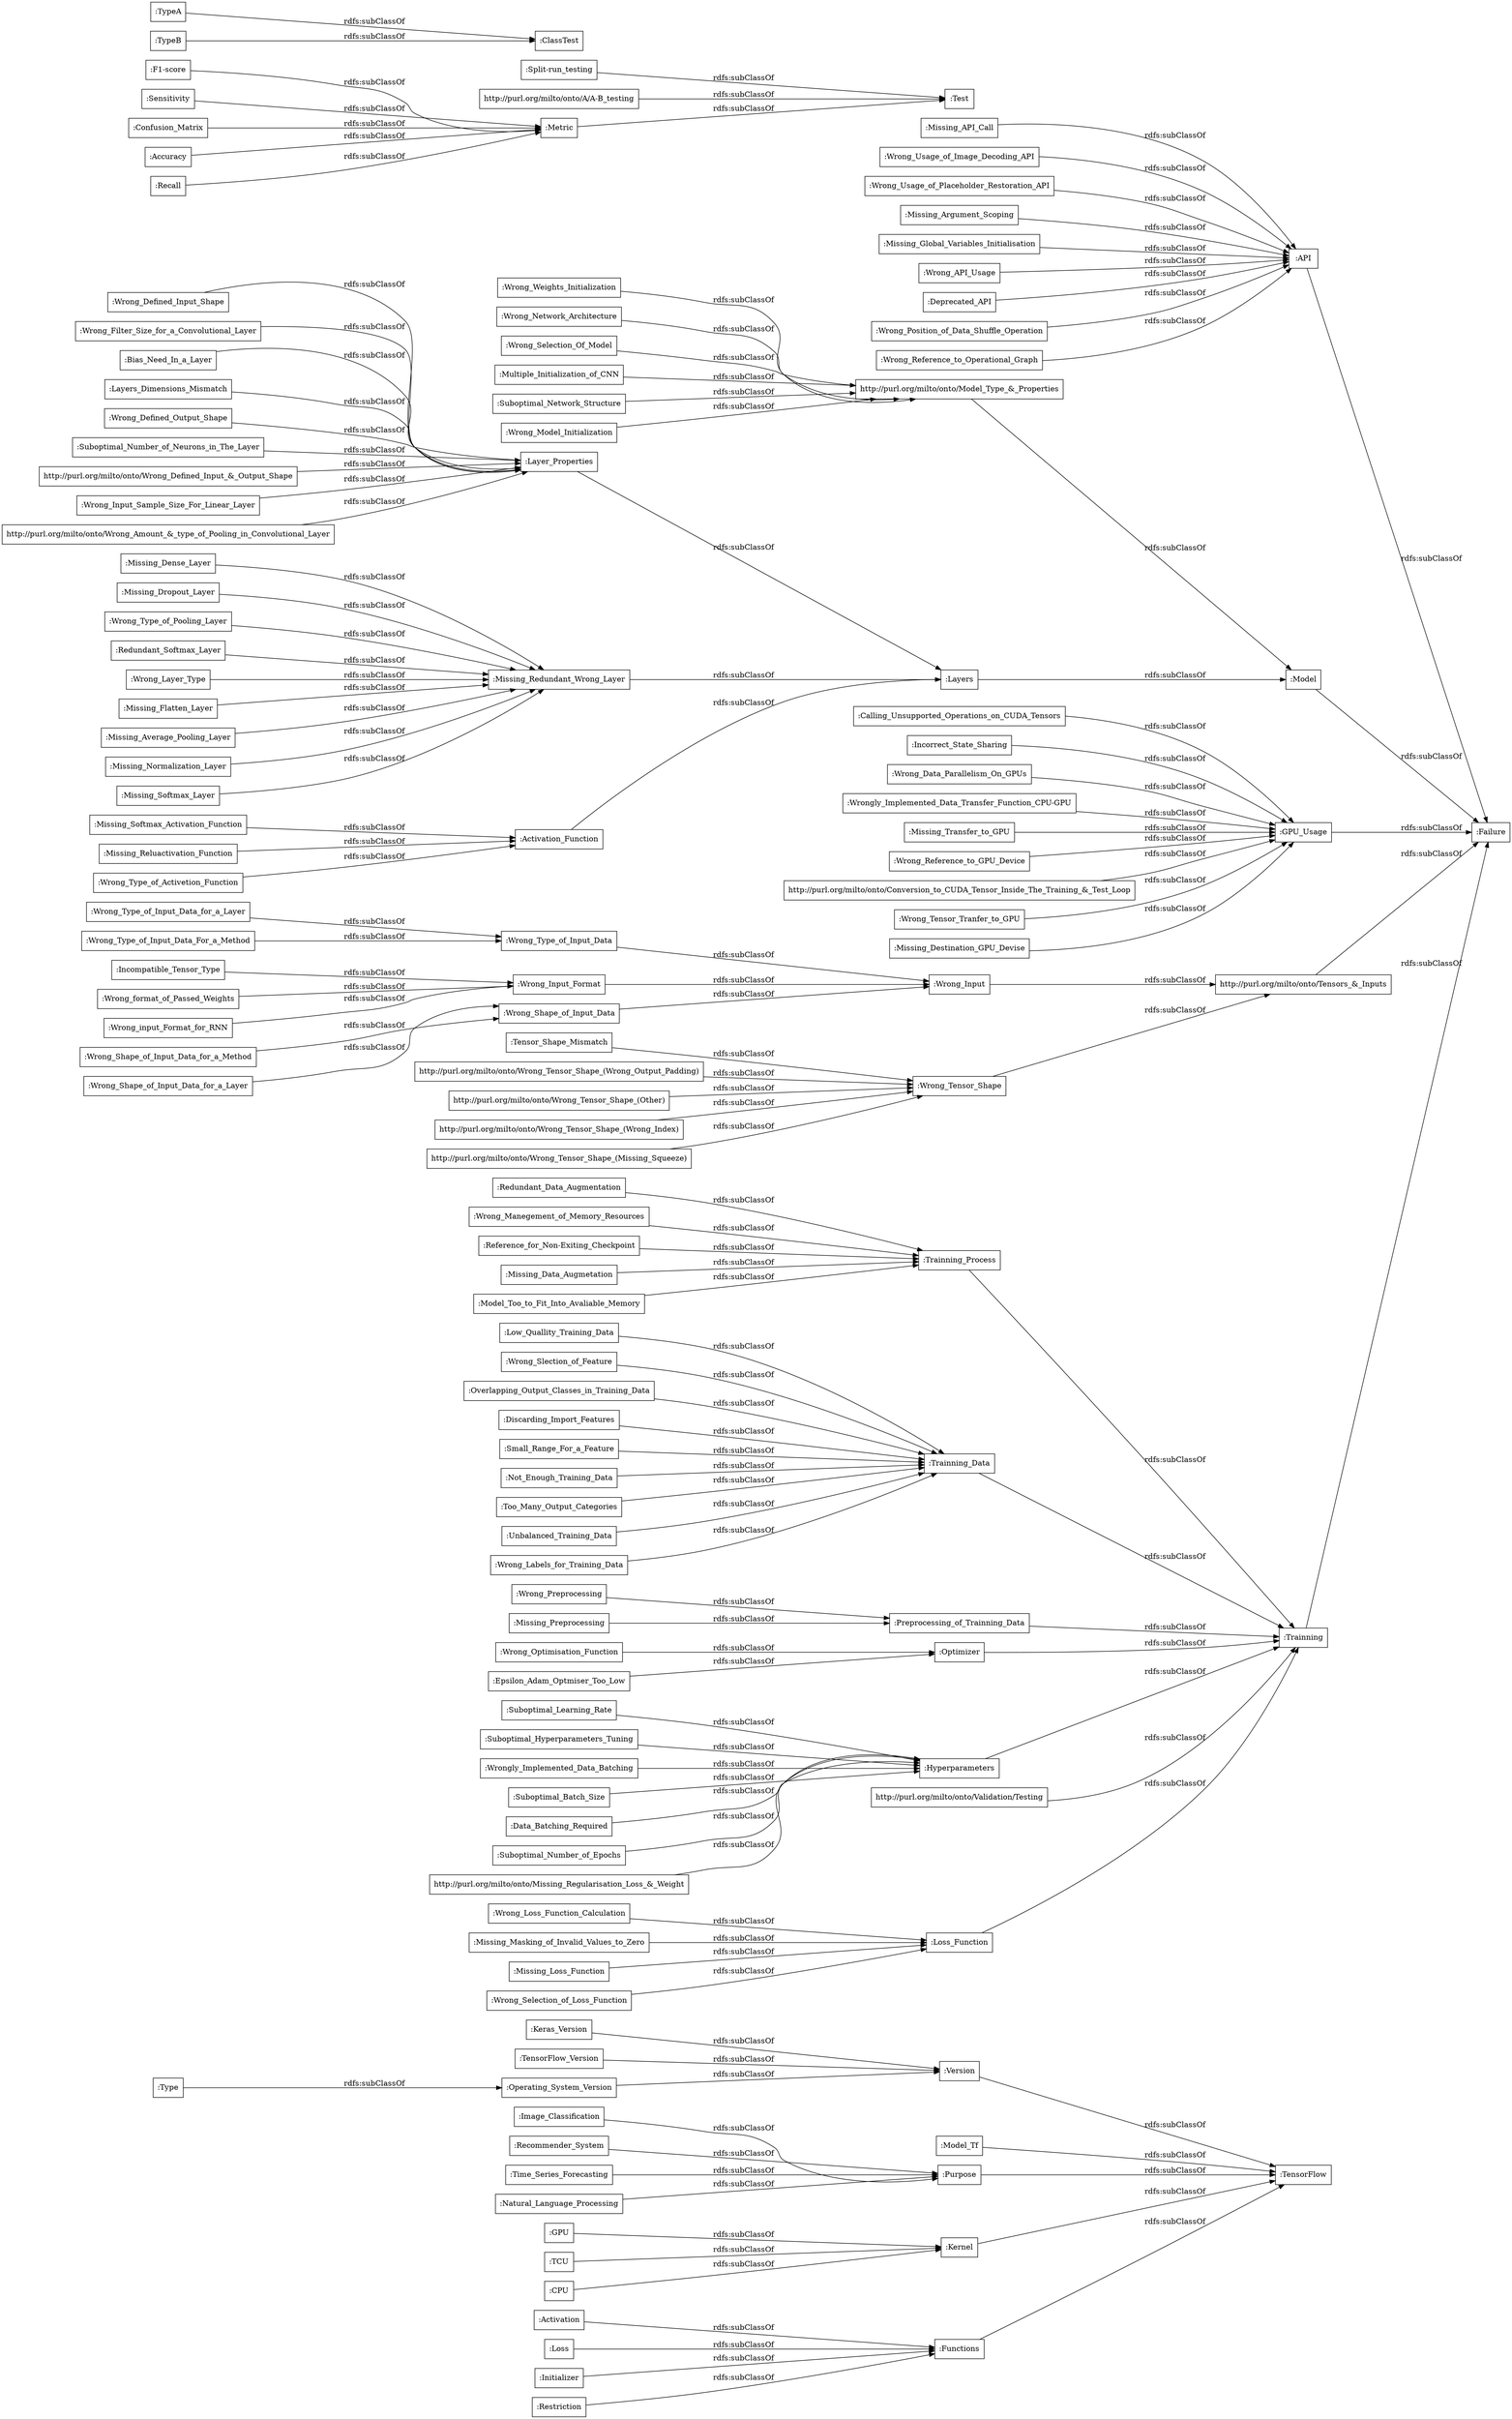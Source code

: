 digraph ar2dtool_diagram { 
rankdir=LR;
size="1000"
node [shape = rectangle, color="black"]; ":Activation" ":Model_Too_to_Fit_Into_Avaliable_Memory" ":Missing_Dropout_Layer" ":Wrong_Usage_of_Placeholder_Restoration_API" ":Suboptimal_Network_Structure" ":Wrong_Filter_Size_for_a_Convolutional_Layer" ":Suboptimal_Learning_Rate" ":Missing_Loss_Function" ":Incorrect_State_Sharing" ":Suboptimal_Hyperparameters_Tuning" ":Wrong_Data_Parallelism_On_GPUs" ":Operating_System_Version" ":Wrongly_Implemented_Data_Batching" ":Wrongly_Implemented_Data_Transfer_Function_CPU-GPU" ":Model_Tf" ":API" ":Bias_Need_In_a_Layer" ":Wrong_Model_Initialization" ":Time_Series_Forecasting" ":CPU" ":Wrong_Optimisation_Function" ":Wrong_Type_of_Input_Data_for_a_Layer" ":Wrong_Weights_Initialization" ":Wrong_Input_Format" ":Suboptimal_Batch_Size" ":Split-run_testing" ":Functions" ":Layers_Dimensions_Mismatch" ":Wrong_Selection_of_Loss_Function" ":Wrong_input_Format_for_RNN" ":Missing_Transfer_to_GPU" ":Missing_Reluactivation_Function" ":Wrong_Network_Architecture" ":Wrong_Type_of_Pooling_Layer" ":Wrong_Defined_Output_Shape" ":Wrong_Manegement_of_Memory_Resources" ":Version" ":Missing_Argument_Scoping" ":Data_Batching_Required" "http://purl.org/milto/onto/Wrong_Tensor_Shape_(Wrong_Index)" "http://purl.org/milto/onto/Wrong_Tensor_Shape_(Missing_Squeeze)" ":Tensor_Shape_Mismatch" ":Missing_Global_Variables_Initialisation" "http://purl.org/milto/onto/Wrong_Tensor_Shape_(Wrong_Output_Padding)" ":Reference_for_Non-Exiting_Checkpoint" ":Natural_Language_Processing" ":Redundant_Softmax_Layer" ":Wrong_Preprocessing" ":Trainning_Data" ":Suboptimal_Number_of_Epochs" ":GPU_Usage" ":Model" ":Incompatible_Tensor_Type" ":Wrong_Reference_to_GPU_Device" ":Suboptimal_Number_of_Neurons_in_The_Layer" "http://purl.org/milto/onto/Conversion_to_CUDA_Tensor_Inside_The_Training_&_Test_Loop" ":Keras_Version" ":Wrong_Tensor_Shape" ":Too_Many_Output_Categories" ":Preprocessing_of_Trainning_Data" "http://purl.org/milto/onto/A/A-B_testing" ":Wrong_API_Usage" ":Unbalanced_Training_Data" ":Trainning" ":Optimizer" "http://purl.org/milto/onto/Validation/Testing" ":F1-score" ":Purpose" ":Wrong_Selection_Of_Model" ":Hyperparameters" ":Initializer" ":Wrong_Shape_of_Input_Data_for_a_Method" ":Wrong_Shape_of_Input_Data" ":Wrong_Labels_for_Training_Data" ":Low_Quallity_Training_Data" ":Restriction" ":Missing_Data_Augmetation" ":Wrong_Layer_Type" ":GPU" ":Image_Classification" ":Missing_Flatten_Layer" "http://purl.org/milto/onto/Wrong_Tensor_Shape_(Other)" ":Sensitivity" "http://purl.org/milto/onto/Wrong_Defined_Input_&_Output_Shape" ":Wrong_Input_Sample_Size_For_Linear_Layer" ":Kernel" ":TCU" ":Trainning_Process" ":Recommender_System" ":Wrong_Slection_of_Feature" ":Wrong_format_of_Passed_Weights" ":Overlapping_Output_Classes_in_Training_Data" ":Deprecated_API" ":Wrong_Type_of_Activetion_Function" ":Missing_Average_Pooling_Layer" "http://purl.org/milto/onto/Wrong_Amount_&_type_of_Pooling_in_Convolutional_Layer" "http://purl.org/milto/onto/Tensors_&_Inputs" "http://purl.org/milto/onto/Model_Type_&_Properties" ":Wrong_Position_of_Data_Shuffle_Operation" ":TypeA" ":Wrong_Loss_Function_Calculation" ":Missing_Redundant_Wrong_Layer" ":Missing_Normalization_Layer" ":Loss" ":Confusion_Matrix" ":Accuracy" ":Missing_Masking_of_Invalid_Values_to_Zero" ":Test" ":Wrong_Defined_Input_Shape" ":Missing_Softmax_Activation_Function" ":Wrong_Reference_to_Operational_Graph" ":TensorFlow_Version" ":Missing_Softmax_Layer" ":Missing_Dense_Layer" ":Layers" ":Metric" ":Redundant_Data_Augmentation" ":Wrong_Type_of_Input_Data_For_a_Method" ":Wrong_Tensor_Tranfer_to_GPU" ":Missing_API_Call" ":TensorFlow" ":Multiple_Initialization_of_CNN" ":Activation_Function" ":Discarding_Import_Features" ":Missing_Preprocessing" ":Wrong_Usage_of_Image_Decoding_API" ":Epsilon_Adam_Optmiser_Too_Low" ":Missing_Destination_GPU_Devise" ":Loss_Function" ":Calling_Unsupported_Operations_on_CUDA_Tensors" ":TypeB" ":Layer_Properties" ":Small_Range_For_a_Feature" ":Not_Enough_Training_Data" ":Wrong_Type_of_Input_Data" "http://purl.org/milto/onto/Missing_Regularisation_Loss_&_Weight" ":ClassTest" ":Type" ":Recall" ":Failure" ":Wrong_Input" ":Wrong_Shape_of_Input_Data_for_a_Layer" ; /*classes style*/
	":Wrong_Slection_of_Feature" -> ":Trainning_Data" [ label = "rdfs:subClassOf" ];
	":Wrong_Network_Architecture" -> "http://purl.org/milto/onto/Model_Type_&_Properties" [ label = "rdfs:subClassOf" ];
	":Wrong_Tensor_Tranfer_to_GPU" -> ":GPU_Usage" [ label = "rdfs:subClassOf" ];
	":Wrong_Manegement_of_Memory_Resources" -> ":Trainning_Process" [ label = "rdfs:subClassOf" ];
	":Suboptimal_Batch_Size" -> ":Hyperparameters" [ label = "rdfs:subClassOf" ];
	":Time_Series_Forecasting" -> ":Purpose" [ label = "rdfs:subClassOf" ];
	"http://purl.org/milto/onto/Missing_Regularisation_Loss_&_Weight" -> ":Hyperparameters" [ label = "rdfs:subClassOf" ];
	":Wrong_Loss_Function_Calculation" -> ":Loss_Function" [ label = "rdfs:subClassOf" ];
	":Split-run_testing" -> ":Test" [ label = "rdfs:subClassOf" ];
	":Missing_Softmax_Activation_Function" -> ":Activation_Function" [ label = "rdfs:subClassOf" ];
	":Wrong_Selection_Of_Model" -> "http://purl.org/milto/onto/Model_Type_&_Properties" [ label = "rdfs:subClassOf" ];
	":GPU" -> ":Kernel" [ label = "rdfs:subClassOf" ];
	":Missing_Reluactivation_Function" -> ":Activation_Function" [ label = "rdfs:subClassOf" ];
	":Suboptimal_Network_Structure" -> "http://purl.org/milto/onto/Model_Type_&_Properties" [ label = "rdfs:subClassOf" ];
	":Multiple_Initialization_of_CNN" -> "http://purl.org/milto/onto/Model_Type_&_Properties" [ label = "rdfs:subClassOf" ];
	"http://purl.org/milto/onto/Wrong_Tensor_Shape_(Other)" -> ":Wrong_Tensor_Shape" [ label = "rdfs:subClassOf" ];
	":Not_Enough_Training_Data" -> ":Trainning_Data" [ label = "rdfs:subClassOf" ];
	":Missing_Transfer_to_GPU" -> ":GPU_Usage" [ label = "rdfs:subClassOf" ];
	":Accuracy" -> ":Metric" [ label = "rdfs:subClassOf" ];
	":Missing_API_Call" -> ":API" [ label = "rdfs:subClassOf" ];
	":Activation" -> ":Functions" [ label = "rdfs:subClassOf" ];
	":Missing_Normalization_Layer" -> ":Missing_Redundant_Wrong_Layer" [ label = "rdfs:subClassOf" ];
	"http://purl.org/milto/onto/Wrong_Defined_Input_&_Output_Shape" -> ":Layer_Properties" [ label = "rdfs:subClassOf" ];
	":Wrong_Type_of_Input_Data" -> ":Wrong_Input" [ label = "rdfs:subClassOf" ];
	":Purpose" -> ":TensorFlow" [ label = "rdfs:subClassOf" ];
	":Missing_Global_Variables_Initialisation" -> ":API" [ label = "rdfs:subClassOf" ];
	":Operating_System_Version" -> ":Version" [ label = "rdfs:subClassOf" ];
	":Wrongly_Implemented_Data_Batching" -> ":Hyperparameters" [ label = "rdfs:subClassOf" ];
	":Trainning" -> ":Failure" [ label = "rdfs:subClassOf" ];
	":Wrong_Optimisation_Function" -> ":Optimizer" [ label = "rdfs:subClassOf" ];
	":Loss_Function" -> ":Trainning" [ label = "rdfs:subClassOf" ];
	":Model_Tf" -> ":TensorFlow" [ label = "rdfs:subClassOf" ];
	":Wrong_Shape_of_Input_Data" -> ":Wrong_Input" [ label = "rdfs:subClassOf" ];
	":Suboptimal_Number_of_Neurons_in_The_Layer" -> ":Layer_Properties" [ label = "rdfs:subClassOf" ];
	":Layer_Properties" -> ":Layers" [ label = "rdfs:subClassOf" ];
	":Bias_Need_In_a_Layer" -> ":Layer_Properties" [ label = "rdfs:subClassOf" ];
	":CPU" -> ":Kernel" [ label = "rdfs:subClassOf" ];
	":Wrong_Reference_to_GPU_Device" -> ":GPU_Usage" [ label = "rdfs:subClassOf" ];
	":TypeB" -> ":ClassTest" [ label = "rdfs:subClassOf" ];
	":Suboptimal_Number_of_Epochs" -> ":Hyperparameters" [ label = "rdfs:subClassOf" ];
	":Redundant_Softmax_Layer" -> ":Missing_Redundant_Wrong_Layer" [ label = "rdfs:subClassOf" ];
	":Wrong_Defined_Input_Shape" -> ":Layer_Properties" [ label = "rdfs:subClassOf" ];
	":Wrong_Preprocessing" -> ":Preprocessing_of_Trainning_Data" [ label = "rdfs:subClassOf" ];
	":Wrong_Position_of_Data_Shuffle_Operation" -> ":API" [ label = "rdfs:subClassOf" ];
	":Missing_Argument_Scoping" -> ":API" [ label = "rdfs:subClassOf" ];
	":Trainning_Data" -> ":Trainning" [ label = "rdfs:subClassOf" ];
	"http://purl.org/milto/onto/Wrong_Tensor_Shape_(Missing_Squeeze)" -> ":Wrong_Tensor_Shape" [ label = "rdfs:subClassOf" ];
	":Recommender_System" -> ":Purpose" [ label = "rdfs:subClassOf" ];
	":Recall" -> ":Metric" [ label = "rdfs:subClassOf" ];
	":Version" -> ":TensorFlow" [ label = "rdfs:subClassOf" ];
	":Wrong_API_Usage" -> ":API" [ label = "rdfs:subClassOf" ];
	":Missing_Average_Pooling_Layer" -> ":Missing_Redundant_Wrong_Layer" [ label = "rdfs:subClassOf" ];
	":Activation_Function" -> ":Layers" [ label = "rdfs:subClassOf" ];
	"http://purl.org/milto/onto/Wrong_Tensor_Shape_(Wrong_Output_Padding)" -> ":Wrong_Tensor_Shape" [ label = "rdfs:subClassOf" ];
	":Model" -> ":Failure" [ label = "rdfs:subClassOf" ];
	":Wrong_input_Format_for_RNN" -> ":Wrong_Input_Format" [ label = "rdfs:subClassOf" ];
	":Incorrect_State_Sharing" -> ":GPU_Usage" [ label = "rdfs:subClassOf" ];
	":Wrong_Input_Sample_Size_For_Linear_Layer" -> ":Layer_Properties" [ label = "rdfs:subClassOf" ];
	":Reference_for_Non-Exiting_Checkpoint" -> ":Trainning_Process" [ label = "rdfs:subClassOf" ];
	":Initializer" -> ":Functions" [ label = "rdfs:subClassOf" ];
	":Optimizer" -> ":Trainning" [ label = "rdfs:subClassOf" ];
	":Keras_Version" -> ":Version" [ label = "rdfs:subClassOf" ];
	":TensorFlow_Version" -> ":Version" [ label = "rdfs:subClassOf" ];
	":Tensor_Shape_Mismatch" -> ":Wrong_Tensor_Shape" [ label = "rdfs:subClassOf" ];
	":API" -> ":Failure" [ label = "rdfs:subClassOf" ];
	":Preprocessing_of_Trainning_Data" -> ":Trainning" [ label = "rdfs:subClassOf" ];
	":TypeA" -> ":ClassTest" [ label = "rdfs:subClassOf" ];
	":Wrong_Type_of_Input_Data_for_a_Layer" -> ":Wrong_Type_of_Input_Data" [ label = "rdfs:subClassOf" ];
	":Wrong_Tensor_Shape" -> "http://purl.org/milto/onto/Tensors_&_Inputs" [ label = "rdfs:subClassOf" ];
	":Wrongly_Implemented_Data_Transfer_Function_CPU-GPU" -> ":GPU_Usage" [ label = "rdfs:subClassOf" ];
	":Epsilon_Adam_Optmiser_Too_Low" -> ":Optimizer" [ label = "rdfs:subClassOf" ];
	":Image_Classification" -> ":Purpose" [ label = "rdfs:subClassOf" ];
	":Wrong_Layer_Type" -> ":Missing_Redundant_Wrong_Layer" [ label = "rdfs:subClassOf" ];
	":Metric" -> ":Test" [ label = "rdfs:subClassOf" ];
	":Wrong_Data_Parallelism_On_GPUs" -> ":GPU_Usage" [ label = "rdfs:subClassOf" ];
	":Wrong_Shape_of_Input_Data_for_a_Layer" -> ":Wrong_Shape_of_Input_Data" [ label = "rdfs:subClassOf" ];
	":Layers" -> ":Model" [ label = "rdfs:subClassOf" ];
	":Functions" -> ":TensorFlow" [ label = "rdfs:subClassOf" ];
	":Wrong_Input_Format" -> ":Wrong_Input" [ label = "rdfs:subClassOf" ];
	":Discarding_Import_Features" -> ":Trainning_Data" [ label = "rdfs:subClassOf" ];
	":TCU" -> ":Kernel" [ label = "rdfs:subClassOf" ];
	":Model_Too_to_Fit_Into_Avaliable_Memory" -> ":Trainning_Process" [ label = "rdfs:subClassOf" ];
	":Missing_Flatten_Layer" -> ":Missing_Redundant_Wrong_Layer" [ label = "rdfs:subClassOf" ];
	"http://purl.org/milto/onto/Conversion_to_CUDA_Tensor_Inside_The_Training_&_Test_Loop" -> ":GPU_Usage" [ label = "rdfs:subClassOf" ];
	":Wrong_Type_of_Input_Data_For_a_Method" -> ":Wrong_Type_of_Input_Data" [ label = "rdfs:subClassOf" ];
	":Wrong_format_of_Passed_Weights" -> ":Wrong_Input_Format" [ label = "rdfs:subClassOf" ];
	":Missing_Destination_GPU_Devise" -> ":GPU_Usage" [ label = "rdfs:subClassOf" ];
	":Missing_Dense_Layer" -> ":Missing_Redundant_Wrong_Layer" [ label = "rdfs:subClassOf" ];
	":Wrong_Labels_for_Training_Data" -> ":Trainning_Data" [ label = "rdfs:subClassOf" ];
	":Wrong_Defined_Output_Shape" -> ":Layer_Properties" [ label = "rdfs:subClassOf" ];
	":Type" -> ":Operating_System_Version" [ label = "rdfs:subClassOf" ];
	":Missing_Masking_of_Invalid_Values_to_Zero" -> ":Loss_Function" [ label = "rdfs:subClassOf" ];
	":Wrong_Type_of_Activetion_Function" -> ":Activation_Function" [ label = "rdfs:subClassOf" ];
	"http://purl.org/milto/onto/Model_Type_&_Properties" -> ":Model" [ label = "rdfs:subClassOf" ];
	":Wrong_Usage_of_Image_Decoding_API" -> ":API" [ label = "rdfs:subClassOf" ];
	":Calling_Unsupported_Operations_on_CUDA_Tensors" -> ":GPU_Usage" [ label = "rdfs:subClassOf" ];
	":Wrong_Selection_of_Loss_Function" -> ":Loss_Function" [ label = "rdfs:subClassOf" ];
	"http://purl.org/milto/onto/Wrong_Amount_&_type_of_Pooling_in_Convolutional_Layer" -> ":Layer_Properties" [ label = "rdfs:subClassOf" ];
	":Wrong_Weights_Initialization" -> "http://purl.org/milto/onto/Model_Type_&_Properties" [ label = "rdfs:subClassOf" ];
	":Hyperparameters" -> ":Trainning" [ label = "rdfs:subClassOf" ];
	":Missing_Dropout_Layer" -> ":Missing_Redundant_Wrong_Layer" [ label = "rdfs:subClassOf" ];
	":Confusion_Matrix" -> ":Metric" [ label = "rdfs:subClassOf" ];
	":Wrong_Model_Initialization" -> "http://purl.org/milto/onto/Model_Type_&_Properties" [ label = "rdfs:subClassOf" ];
	":Missing_Redundant_Wrong_Layer" -> ":Layers" [ label = "rdfs:subClassOf" ];
	"http://purl.org/milto/onto/Wrong_Tensor_Shape_(Wrong_Index)" -> ":Wrong_Tensor_Shape" [ label = "rdfs:subClassOf" ];
	":Wrong_Reference_to_Operational_Graph" -> ":API" [ label = "rdfs:subClassOf" ];
	"http://purl.org/milto/onto/Validation/Testing" -> ":Trainning" [ label = "rdfs:subClassOf" ];
	":Loss" -> ":Functions" [ label = "rdfs:subClassOf" ];
	":Redundant_Data_Augmentation" -> ":Trainning_Process" [ label = "rdfs:subClassOf" ];
	":Layers_Dimensions_Mismatch" -> ":Layer_Properties" [ label = "rdfs:subClassOf" ];
	":Suboptimal_Learning_Rate" -> ":Hyperparameters" [ label = "rdfs:subClassOf" ];
	":GPU_Usage" -> ":Failure" [ label = "rdfs:subClassOf" ];
	":Deprecated_API" -> ":API" [ label = "rdfs:subClassOf" ];
	"http://purl.org/milto/onto/A/A-B_testing" -> ":Test" [ label = "rdfs:subClassOf" ];
	":Sensitivity" -> ":Metric" [ label = "rdfs:subClassOf" ];
	":Missing_Preprocessing" -> ":Preprocessing_of_Trainning_Data" [ label = "rdfs:subClassOf" ];
	":Too_Many_Output_Categories" -> ":Trainning_Data" [ label = "rdfs:subClassOf" ];
	":Data_Batching_Required" -> ":Hyperparameters" [ label = "rdfs:subClassOf" ];
	":Incompatible_Tensor_Type" -> ":Wrong_Input_Format" [ label = "rdfs:subClassOf" ];
	":Unbalanced_Training_Data" -> ":Trainning_Data" [ label = "rdfs:subClassOf" ];
	"http://purl.org/milto/onto/Tensors_&_Inputs" -> ":Failure" [ label = "rdfs:subClassOf" ];
	":F1-score" -> ":Metric" [ label = "rdfs:subClassOf" ];
	":Wrong_Type_of_Pooling_Layer" -> ":Missing_Redundant_Wrong_Layer" [ label = "rdfs:subClassOf" ];
	":Wrong_Shape_of_Input_Data_for_a_Method" -> ":Wrong_Shape_of_Input_Data" [ label = "rdfs:subClassOf" ];
	":Trainning_Process" -> ":Trainning" [ label = "rdfs:subClassOf" ];
	":Restriction" -> ":Functions" [ label = "rdfs:subClassOf" ];
	":Wrong_Usage_of_Placeholder_Restoration_API" -> ":API" [ label = "rdfs:subClassOf" ];
	":Missing_Loss_Function" -> ":Loss_Function" [ label = "rdfs:subClassOf" ];
	":Low_Quallity_Training_Data" -> ":Trainning_Data" [ label = "rdfs:subClassOf" ];
	":Overlapping_Output_Classes_in_Training_Data" -> ":Trainning_Data" [ label = "rdfs:subClassOf" ];
	":Wrong_Input" -> "http://purl.org/milto/onto/Tensors_&_Inputs" [ label = "rdfs:subClassOf" ];
	":Suboptimal_Hyperparameters_Tuning" -> ":Hyperparameters" [ label = "rdfs:subClassOf" ];
	":Kernel" -> ":TensorFlow" [ label = "rdfs:subClassOf" ];
	":Missing_Softmax_Layer" -> ":Missing_Redundant_Wrong_Layer" [ label = "rdfs:subClassOf" ];
	":Wrong_Filter_Size_for_a_Convolutional_Layer" -> ":Layer_Properties" [ label = "rdfs:subClassOf" ];
	":Natural_Language_Processing" -> ":Purpose" [ label = "rdfs:subClassOf" ];
	":Missing_Data_Augmetation" -> ":Trainning_Process" [ label = "rdfs:subClassOf" ];
	":Small_Range_For_a_Feature" -> ":Trainning_Data" [ label = "rdfs:subClassOf" ];

}
